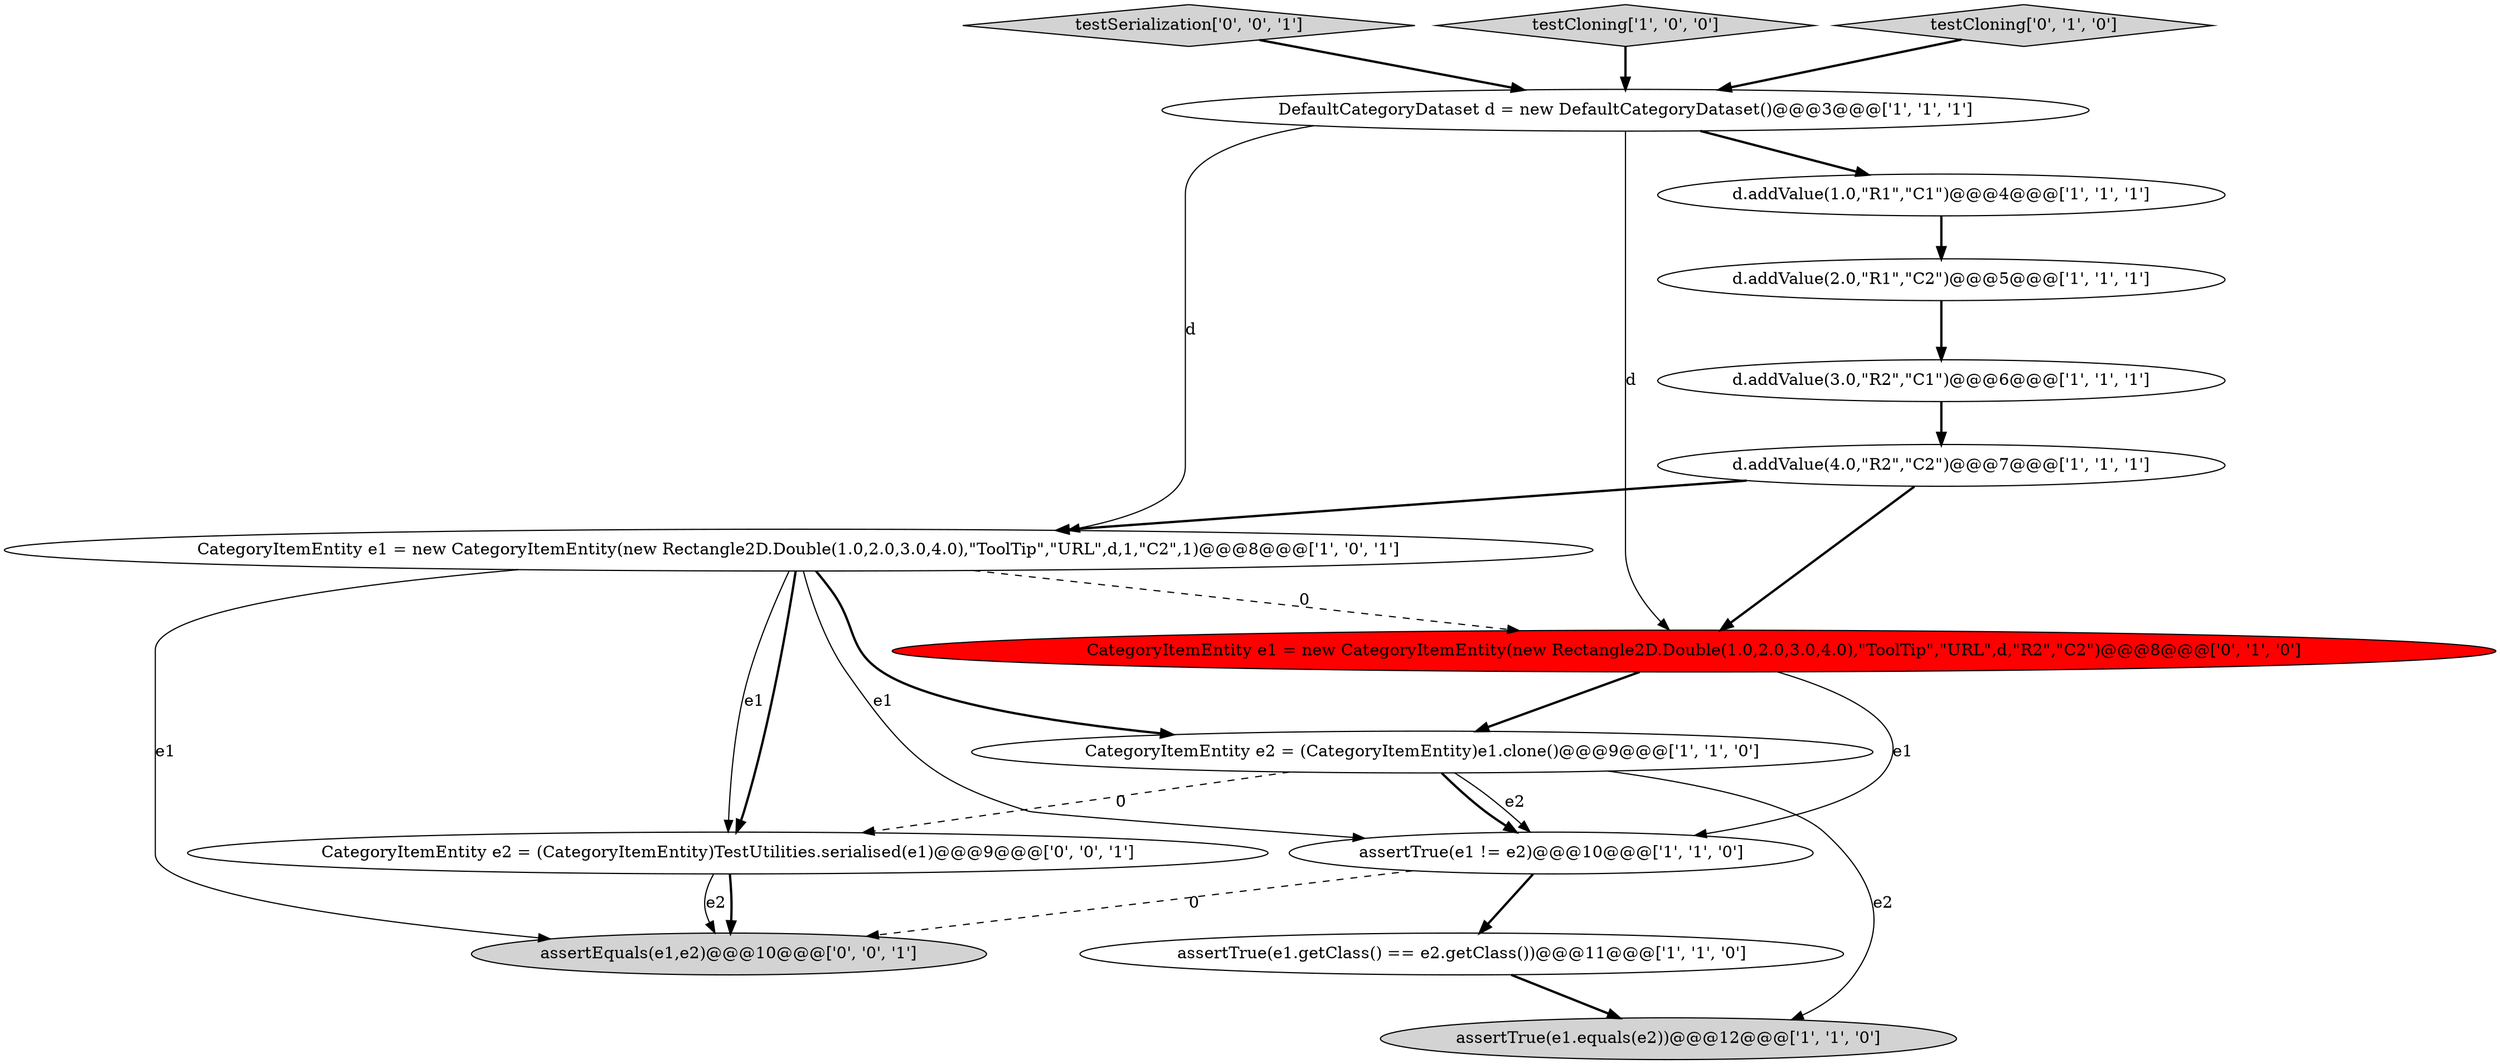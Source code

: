 digraph {
4 [style = filled, label = "CategoryItemEntity e1 = new CategoryItemEntity(new Rectangle2D.Double(1.0,2.0,3.0,4.0),\"ToolTip\",\"URL\",d,1,\"C2\",1)@@@8@@@['1', '0', '1']", fillcolor = white, shape = ellipse image = "AAA0AAABBB1BBB"];
13 [style = filled, label = "testSerialization['0', '0', '1']", fillcolor = lightgray, shape = diamond image = "AAA0AAABBB3BBB"];
5 [style = filled, label = "assertTrue(e1.getClass() == e2.getClass())@@@11@@@['1', '1', '0']", fillcolor = white, shape = ellipse image = "AAA0AAABBB1BBB"];
15 [style = filled, label = "CategoryItemEntity e2 = (CategoryItemEntity)TestUtilities.serialised(e1)@@@9@@@['0', '0', '1']", fillcolor = white, shape = ellipse image = "AAA0AAABBB3BBB"];
1 [style = filled, label = "d.addValue(3.0,\"R2\",\"C1\")@@@6@@@['1', '1', '1']", fillcolor = white, shape = ellipse image = "AAA0AAABBB1BBB"];
8 [style = filled, label = "d.addValue(1.0,\"R1\",\"C1\")@@@4@@@['1', '1', '1']", fillcolor = white, shape = ellipse image = "AAA0AAABBB1BBB"];
11 [style = filled, label = "CategoryItemEntity e1 = new CategoryItemEntity(new Rectangle2D.Double(1.0,2.0,3.0,4.0),\"ToolTip\",\"URL\",d,\"R2\",\"C2\")@@@8@@@['0', '1', '0']", fillcolor = red, shape = ellipse image = "AAA1AAABBB2BBB"];
6 [style = filled, label = "assertTrue(e1.equals(e2))@@@12@@@['1', '1', '0']", fillcolor = lightgray, shape = ellipse image = "AAA0AAABBB1BBB"];
14 [style = filled, label = "assertEquals(e1,e2)@@@10@@@['0', '0', '1']", fillcolor = lightgray, shape = ellipse image = "AAA0AAABBB3BBB"];
2 [style = filled, label = "CategoryItemEntity e2 = (CategoryItemEntity)e1.clone()@@@9@@@['1', '1', '0']", fillcolor = white, shape = ellipse image = "AAA0AAABBB1BBB"];
9 [style = filled, label = "testCloning['1', '0', '0']", fillcolor = lightgray, shape = diamond image = "AAA0AAABBB1BBB"];
3 [style = filled, label = "assertTrue(e1 != e2)@@@10@@@['1', '1', '0']", fillcolor = white, shape = ellipse image = "AAA0AAABBB1BBB"];
10 [style = filled, label = "d.addValue(2.0,\"R1\",\"C2\")@@@5@@@['1', '1', '1']", fillcolor = white, shape = ellipse image = "AAA0AAABBB1BBB"];
7 [style = filled, label = "d.addValue(4.0,\"R2\",\"C2\")@@@7@@@['1', '1', '1']", fillcolor = white, shape = ellipse image = "AAA0AAABBB1BBB"];
12 [style = filled, label = "testCloning['0', '1', '0']", fillcolor = lightgray, shape = diamond image = "AAA0AAABBB2BBB"];
0 [style = filled, label = "DefaultCategoryDataset d = new DefaultCategoryDataset()@@@3@@@['1', '1', '1']", fillcolor = white, shape = ellipse image = "AAA0AAABBB1BBB"];
0->11 [style = solid, label="d"];
8->10 [style = bold, label=""];
7->11 [style = bold, label=""];
4->3 [style = solid, label="e1"];
9->0 [style = bold, label=""];
15->14 [style = bold, label=""];
11->3 [style = solid, label="e1"];
2->3 [style = bold, label=""];
4->15 [style = bold, label=""];
4->2 [style = bold, label=""];
7->4 [style = bold, label=""];
2->6 [style = solid, label="e2"];
12->0 [style = bold, label=""];
1->7 [style = bold, label=""];
11->2 [style = bold, label=""];
4->15 [style = solid, label="e1"];
0->4 [style = solid, label="d"];
2->15 [style = dashed, label="0"];
15->14 [style = solid, label="e2"];
3->5 [style = bold, label=""];
4->14 [style = solid, label="e1"];
5->6 [style = bold, label=""];
0->8 [style = bold, label=""];
4->11 [style = dashed, label="0"];
3->14 [style = dashed, label="0"];
2->3 [style = solid, label="e2"];
10->1 [style = bold, label=""];
13->0 [style = bold, label=""];
}

